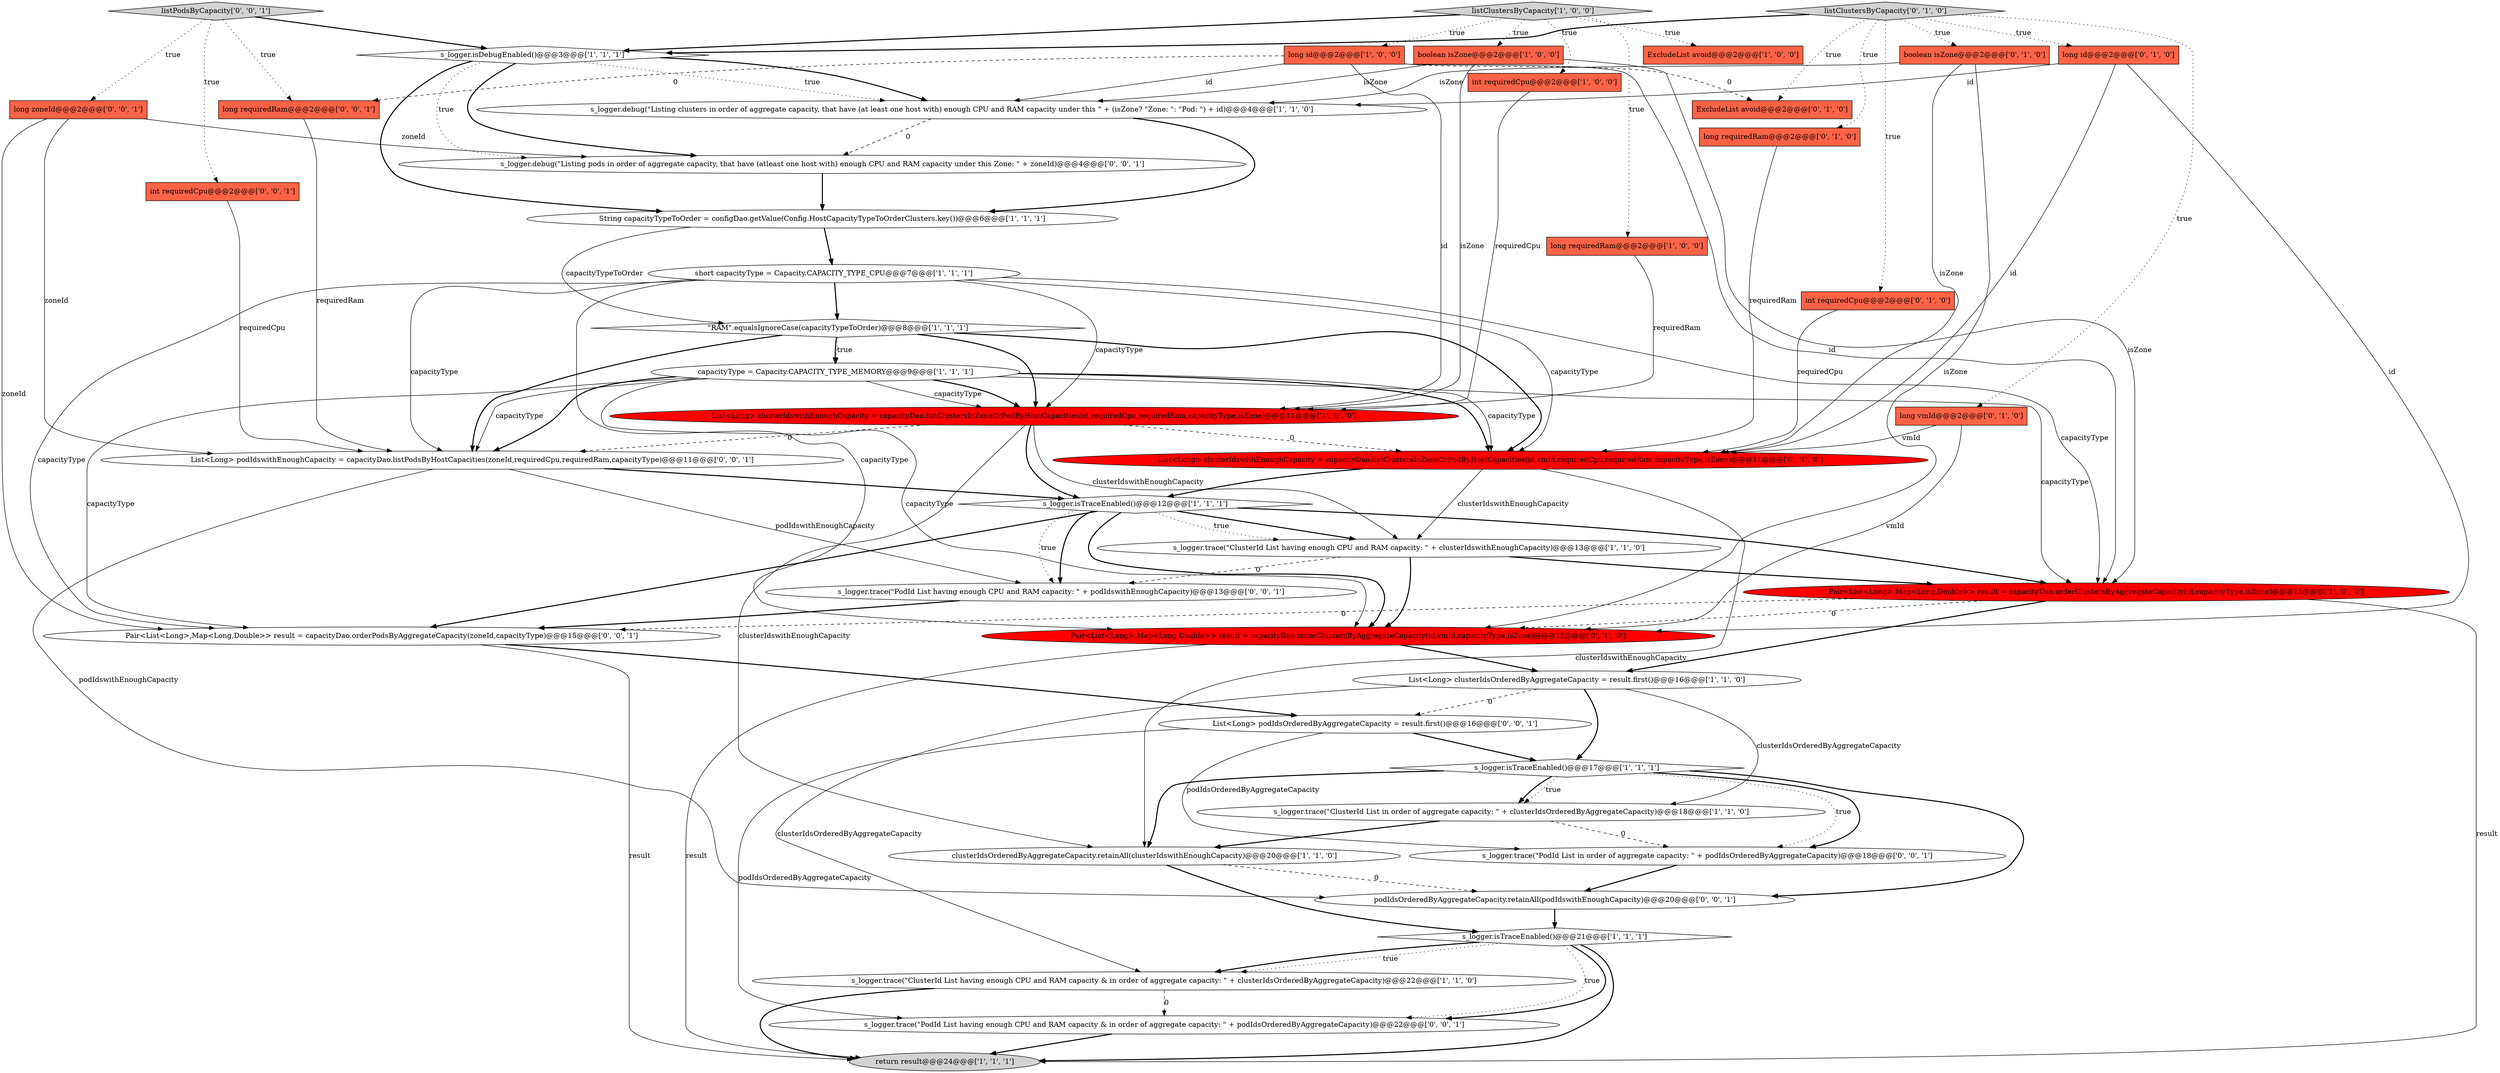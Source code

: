 digraph {
5 [style = filled, label = "int requiredCpu@@@2@@@['1', '0', '0']", fillcolor = tomato, shape = box image = "AAA0AAABBB1BBB"];
34 [style = filled, label = "int requiredCpu@@@2@@@['0', '0', '1']", fillcolor = tomato, shape = box image = "AAA0AAABBB3BBB"];
27 [style = filled, label = "long vmId@@@2@@@['0', '1', '0']", fillcolor = tomato, shape = box image = "AAA0AAABBB2BBB"];
4 [style = filled, label = "List<Long> clusterIdsOrderedByAggregateCapacity = result.first()@@@16@@@['1', '1', '0']", fillcolor = white, shape = ellipse image = "AAA0AAABBB1BBB"];
28 [style = filled, label = "List<Long> clusterIdswithEnoughCapacity = capacityDao.listClustersInZoneOrPodByHostCapacities(id,vmId,requiredCpu,requiredRam,capacityType,isZone)@@@11@@@['0', '1', '0']", fillcolor = red, shape = ellipse image = "AAA1AAABBB2BBB"];
29 [style = filled, label = "long requiredRam@@@2@@@['0', '1', '0']", fillcolor = tomato, shape = box image = "AAA0AAABBB2BBB"];
14 [style = filled, label = "long requiredRam@@@2@@@['1', '0', '0']", fillcolor = tomato, shape = box image = "AAA0AAABBB1BBB"];
38 [style = filled, label = "List<Long> podIdsOrderedByAggregateCapacity = result.first()@@@16@@@['0', '0', '1']", fillcolor = white, shape = ellipse image = "AAA0AAABBB3BBB"];
22 [style = filled, label = "s_logger.trace(\"ClusterId List having enough CPU and RAM capacity & in order of aggregate capacity: \" + clusterIdsOrderedByAggregateCapacity)@@@22@@@['1', '1', '0']", fillcolor = white, shape = ellipse image = "AAA0AAABBB1BBB"];
30 [style = filled, label = "listClustersByCapacity['0', '1', '0']", fillcolor = lightgray, shape = diamond image = "AAA0AAABBB2BBB"];
12 [style = filled, label = "listClustersByCapacity['1', '0', '0']", fillcolor = lightgray, shape = diamond image = "AAA0AAABBB1BBB"];
13 [style = filled, label = "short capacityType = Capacity.CAPACITY_TYPE_CPU@@@7@@@['1', '1', '1']", fillcolor = white, shape = ellipse image = "AAA0AAABBB1BBB"];
2 [style = filled, label = "clusterIdsOrderedByAggregateCapacity.retainAll(clusterIdswithEnoughCapacity)@@@20@@@['1', '1', '0']", fillcolor = white, shape = ellipse image = "AAA0AAABBB1BBB"];
25 [style = filled, label = "boolean isZone@@@2@@@['0', '1', '0']", fillcolor = tomato, shape = box image = "AAA0AAABBB2BBB"];
20 [style = filled, label = "long id@@@2@@@['1', '0', '0']", fillcolor = tomato, shape = box image = "AAA1AAABBB1BBB"];
31 [style = filled, label = "ExcludeList avoid@@@2@@@['0', '1', '0']", fillcolor = tomato, shape = box image = "AAA1AAABBB2BBB"];
7 [style = filled, label = "s_logger.isTraceEnabled()@@@17@@@['1', '1', '1']", fillcolor = white, shape = diamond image = "AAA0AAABBB1BBB"];
9 [style = filled, label = "capacityType = Capacity.CAPACITY_TYPE_MEMORY@@@9@@@['1', '1', '1']", fillcolor = white, shape = ellipse image = "AAA0AAABBB1BBB"];
42 [style = filled, label = "s_logger.trace(\"PodId List having enough CPU and RAM capacity & in order of aggregate capacity: \" + podIdsOrderedByAggregateCapacity)@@@22@@@['0', '0', '1']", fillcolor = white, shape = ellipse image = "AAA0AAABBB3BBB"];
10 [style = filled, label = "s_logger.isTraceEnabled()@@@12@@@['1', '1', '1']", fillcolor = white, shape = diamond image = "AAA0AAABBB1BBB"];
36 [style = filled, label = "long zoneId@@@2@@@['0', '0', '1']", fillcolor = tomato, shape = box image = "AAA0AAABBB3BBB"];
17 [style = filled, label = "String capacityTypeToOrder = configDao.getValue(Config.HostCapacityTypeToOrderClusters.key())@@@6@@@['1', '1', '1']", fillcolor = white, shape = ellipse image = "AAA0AAABBB1BBB"];
35 [style = filled, label = "s_logger.debug(\"Listing pods in order of aggregate capacity, that have (atleast one host with) enough CPU and RAM capacity under this Zone: \" + zoneId)@@@4@@@['0', '0', '1']", fillcolor = white, shape = ellipse image = "AAA0AAABBB3BBB"];
41 [style = filled, label = "long requiredRam@@@2@@@['0', '0', '1']", fillcolor = tomato, shape = box image = "AAA0AAABBB3BBB"];
26 [style = filled, label = "long id@@@2@@@['0', '1', '0']", fillcolor = tomato, shape = box image = "AAA0AAABBB2BBB"];
32 [style = filled, label = "List<Long> podIdswithEnoughCapacity = capacityDao.listPodsByHostCapacities(zoneId,requiredCpu,requiredRam,capacityType)@@@11@@@['0', '0', '1']", fillcolor = white, shape = ellipse image = "AAA0AAABBB3BBB"];
23 [style = filled, label = "int requiredCpu@@@2@@@['0', '1', '0']", fillcolor = tomato, shape = box image = "AAA0AAABBB2BBB"];
37 [style = filled, label = "s_logger.trace(\"PodId List having enough CPU and RAM capacity: \" + podIdswithEnoughCapacity)@@@13@@@['0', '0', '1']", fillcolor = white, shape = ellipse image = "AAA0AAABBB3BBB"];
1 [style = filled, label = "List<Long> clusterIdswithEnoughCapacity = capacityDao.listClustersInZoneOrPodByHostCapacities(id,requiredCpu,requiredRam,capacityType,isZone)@@@11@@@['1', '0', '0']", fillcolor = red, shape = ellipse image = "AAA1AAABBB1BBB"];
33 [style = filled, label = "podIdsOrderedByAggregateCapacity.retainAll(podIdswithEnoughCapacity)@@@20@@@['0', '0', '1']", fillcolor = white, shape = ellipse image = "AAA0AAABBB3BBB"];
3 [style = filled, label = "s_logger.trace(\"ClusterId List having enough CPU and RAM capacity: \" + clusterIdswithEnoughCapacity)@@@13@@@['1', '1', '0']", fillcolor = white, shape = ellipse image = "AAA0AAABBB1BBB"];
8 [style = filled, label = "s_logger.isTraceEnabled()@@@21@@@['1', '1', '1']", fillcolor = white, shape = diamond image = "AAA0AAABBB1BBB"];
0 [style = filled, label = "s_logger.isDebugEnabled()@@@3@@@['1', '1', '1']", fillcolor = white, shape = diamond image = "AAA0AAABBB1BBB"];
6 [style = filled, label = "boolean isZone@@@2@@@['1', '0', '0']", fillcolor = tomato, shape = box image = "AAA0AAABBB1BBB"];
40 [style = filled, label = "s_logger.trace(\"PodId List in order of aggregate capacity: \" + podIdsOrderedByAggregateCapacity)@@@18@@@['0', '0', '1']", fillcolor = white, shape = ellipse image = "AAA0AAABBB3BBB"];
19 [style = filled, label = "Pair<List<Long>,Map<Long,Double>> result = capacityDao.orderClustersByAggregateCapacity(id,capacityType,isZone)@@@15@@@['1', '0', '0']", fillcolor = red, shape = ellipse image = "AAA1AAABBB1BBB"];
39 [style = filled, label = "Pair<List<Long>,Map<Long,Double>> result = capacityDao.orderPodsByAggregateCapacity(zoneId,capacityType)@@@15@@@['0', '0', '1']", fillcolor = white, shape = ellipse image = "AAA0AAABBB3BBB"];
15 [style = filled, label = "\"RAM\".equalsIgnoreCase(capacityTypeToOrder)@@@8@@@['1', '1', '1']", fillcolor = white, shape = diamond image = "AAA0AAABBB1BBB"];
24 [style = filled, label = "Pair<List<Long>,Map<Long,Double>> result = capacityDao.orderClustersByAggregateCapacity(id,vmId,capacityType,isZone)@@@15@@@['0', '1', '0']", fillcolor = red, shape = ellipse image = "AAA1AAABBB2BBB"];
11 [style = filled, label = "s_logger.trace(\"ClusterId List in order of aggregate capacity: \" + clusterIdsOrderedByAggregateCapacity)@@@18@@@['1', '1', '0']", fillcolor = white, shape = ellipse image = "AAA0AAABBB1BBB"];
21 [style = filled, label = "s_logger.debug(\"Listing clusters in order of aggregate capacity, that have (at least one host with) enough CPU and RAM capacity under this \" + (isZone? \"Zone: \": \"Pod: \") + id)@@@4@@@['1', '1', '0']", fillcolor = white, shape = ellipse image = "AAA0AAABBB1BBB"];
43 [style = filled, label = "listPodsByCapacity['0', '0', '1']", fillcolor = lightgray, shape = diamond image = "AAA0AAABBB3BBB"];
18 [style = filled, label = "ExcludeList avoid@@@2@@@['1', '0', '0']", fillcolor = tomato, shape = box image = "AAA0AAABBB1BBB"];
16 [style = filled, label = "return result@@@24@@@['1', '1', '1']", fillcolor = lightgray, shape = ellipse image = "AAA0AAABBB1BBB"];
8->16 [style = bold, label=""];
39->16 [style = solid, label="result"];
3->24 [style = bold, label=""];
11->40 [style = dashed, label="0"];
6->19 [style = solid, label="isZone"];
10->24 [style = bold, label=""];
10->19 [style = bold, label=""];
10->3 [style = dotted, label="true"];
25->24 [style = solid, label="isZone"];
25->21 [style = solid, label="isZone"];
15->9 [style = dotted, label="true"];
9->1 [style = solid, label="capacityType"];
22->42 [style = dashed, label="0"];
13->39 [style = solid, label="capacityType"];
27->24 [style = solid, label="vmId"];
0->21 [style = dotted, label="true"];
12->20 [style = dotted, label="true"];
3->19 [style = bold, label=""];
10->39 [style = bold, label=""];
38->7 [style = bold, label=""];
36->32 [style = solid, label="zoneId"];
8->22 [style = dotted, label="true"];
39->38 [style = bold, label=""];
43->0 [style = bold, label=""];
28->2 [style = solid, label="clusterIdswithEnoughCapacity"];
17->15 [style = solid, label="capacityTypeToOrder"];
1->2 [style = solid, label="clusterIdswithEnoughCapacity"];
28->3 [style = solid, label="clusterIdswithEnoughCapacity"];
7->11 [style = bold, label=""];
9->19 [style = solid, label="capacityType"];
0->17 [style = bold, label=""];
7->40 [style = dotted, label="true"];
9->32 [style = bold, label=""];
12->18 [style = dotted, label="true"];
0->21 [style = bold, label=""];
32->10 [style = bold, label=""];
26->28 [style = solid, label="id"];
8->22 [style = bold, label=""];
7->33 [style = bold, label=""];
30->29 [style = dotted, label="true"];
25->28 [style = solid, label="isZone"];
13->19 [style = solid, label="capacityType"];
38->40 [style = solid, label="podIdsOrderedByAggregateCapacity"];
12->6 [style = dotted, label="true"];
20->41 [style = dashed, label="0"];
15->9 [style = bold, label=""];
7->2 [style = bold, label=""];
30->23 [style = dotted, label="true"];
35->17 [style = bold, label=""];
6->21 [style = solid, label="isZone"];
2->33 [style = dashed, label="0"];
13->15 [style = bold, label=""];
4->11 [style = solid, label="clusterIdsOrderedByAggregateCapacity"];
27->28 [style = solid, label="vmId"];
9->1 [style = bold, label=""];
33->8 [style = bold, label=""];
26->24 [style = solid, label="id"];
23->28 [style = solid, label="requiredCpu"];
41->32 [style = solid, label="requiredRam"];
5->1 [style = solid, label="requiredCpu"];
4->38 [style = dashed, label="0"];
22->16 [style = bold, label=""];
3->37 [style = dashed, label="0"];
20->31 [style = dashed, label="0"];
8->42 [style = dotted, label="true"];
42->16 [style = bold, label=""];
32->37 [style = solid, label="podIdswithEnoughCapacity"];
9->32 [style = solid, label="capacityType"];
1->28 [style = dashed, label="0"];
1->32 [style = dashed, label="0"];
4->7 [style = bold, label=""];
38->42 [style = solid, label="podIdsOrderedByAggregateCapacity"];
9->28 [style = bold, label=""];
1->3 [style = solid, label="clusterIdswithEnoughCapacity"];
40->33 [style = bold, label=""];
7->11 [style = dotted, label="true"];
30->25 [style = dotted, label="true"];
19->39 [style = dashed, label="0"];
13->32 [style = solid, label="capacityType"];
15->28 [style = bold, label=""];
13->28 [style = solid, label="capacityType"];
4->22 [style = solid, label="clusterIdsOrderedByAggregateCapacity"];
17->13 [style = bold, label=""];
30->0 [style = bold, label=""];
6->1 [style = solid, label="isZone"];
19->24 [style = dashed, label="0"];
21->35 [style = dashed, label="0"];
43->36 [style = dotted, label="true"];
10->37 [style = dotted, label="true"];
37->39 [style = bold, label=""];
7->40 [style = bold, label=""];
30->31 [style = dotted, label="true"];
19->16 [style = solid, label="result"];
10->37 [style = bold, label=""];
15->1 [style = bold, label=""];
24->16 [style = solid, label="result"];
20->21 [style = solid, label="id"];
13->24 [style = solid, label="capacityType"];
28->10 [style = bold, label=""];
30->27 [style = dotted, label="true"];
36->35 [style = solid, label="zoneId"];
29->28 [style = solid, label="requiredRam"];
0->35 [style = dotted, label="true"];
20->1 [style = solid, label="id"];
10->3 [style = bold, label=""];
9->28 [style = solid, label="capacityType"];
30->26 [style = dotted, label="true"];
12->0 [style = bold, label=""];
43->34 [style = dotted, label="true"];
11->2 [style = bold, label=""];
32->33 [style = solid, label="podIdswithEnoughCapacity"];
12->14 [style = dotted, label="true"];
14->1 [style = solid, label="requiredRam"];
24->4 [style = bold, label=""];
8->42 [style = bold, label=""];
12->5 [style = dotted, label="true"];
13->1 [style = solid, label="capacityType"];
20->19 [style = solid, label="id"];
43->41 [style = dotted, label="true"];
0->35 [style = bold, label=""];
34->32 [style = solid, label="requiredCpu"];
9->39 [style = solid, label="capacityType"];
19->4 [style = bold, label=""];
36->39 [style = solid, label="zoneId"];
15->32 [style = bold, label=""];
9->24 [style = solid, label="capacityType"];
1->10 [style = bold, label=""];
21->17 [style = bold, label=""];
26->21 [style = solid, label="id"];
2->8 [style = bold, label=""];
}
